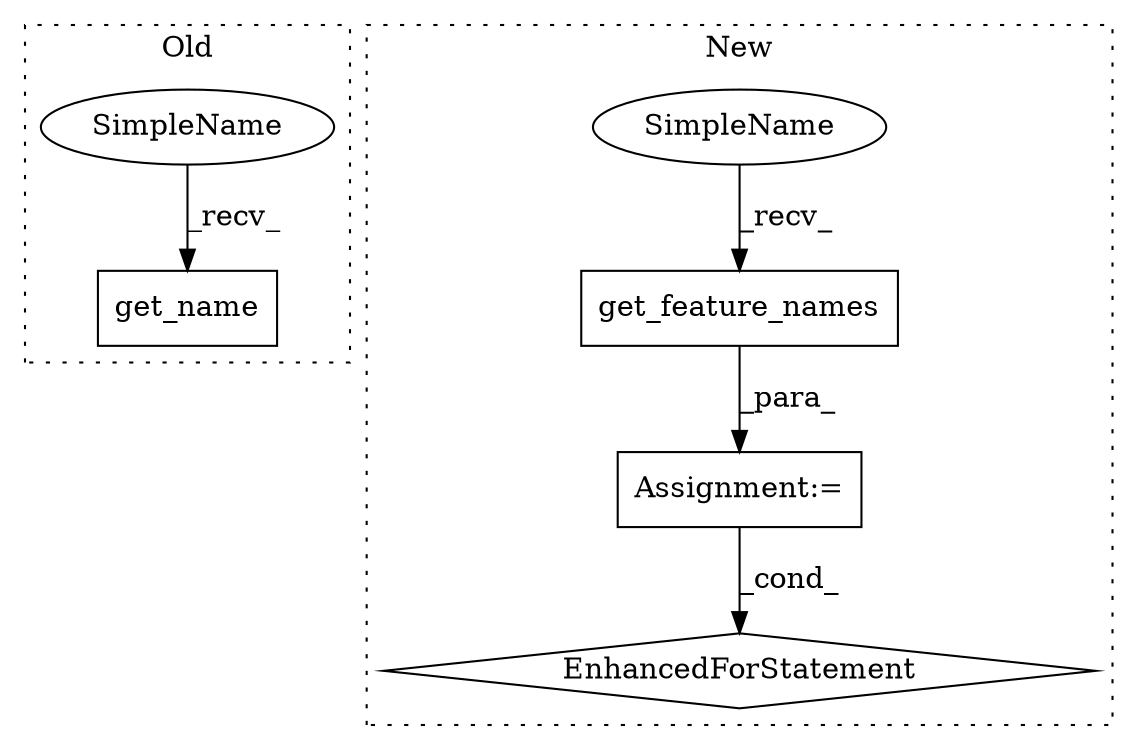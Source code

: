 digraph G {
subgraph cluster0 {
1 [label="get_name" a="32" s="826" l="10" shape="box"];
5 [label="SimpleName" a="42" s="818" l="7" shape="ellipse"];
label = "Old";
style="dotted";
}
subgraph cluster1 {
2 [label="get_feature_names" a="32" s="1068" l="19" shape="box"];
3 [label="EnhancedForStatement" a="70" s="991,1087" l="57,2" shape="diamond"];
4 [label="Assignment:=" a="7" s="991,1087" l="57,2" shape="box"];
6 [label="SimpleName" a="42" s="1060" l="7" shape="ellipse"];
label = "New";
style="dotted";
}
2 -> 4 [label="_para_"];
4 -> 3 [label="_cond_"];
5 -> 1 [label="_recv_"];
6 -> 2 [label="_recv_"];
}